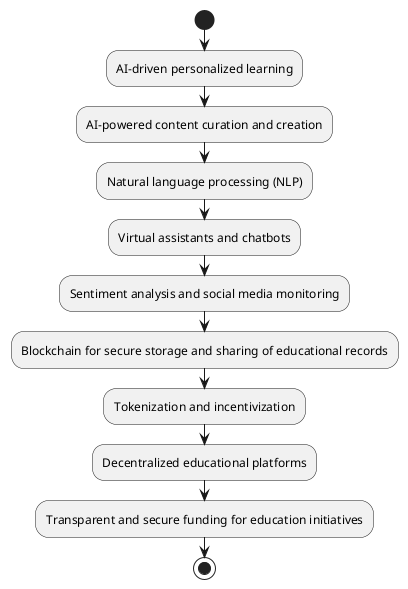 @startuml

start
:AI-driven personalized learning;
:AI-powered content curation and creation;
:Natural language processing (NLP);
:Virtual assistants and chatbots;
:Sentiment analysis and social media monitoring;
:Blockchain for secure storage and sharing of educational records;
:Tokenization and incentivization;
:Decentralized educational platforms;
:Transparent and secure funding for education initiatives;
stop

@enduml
